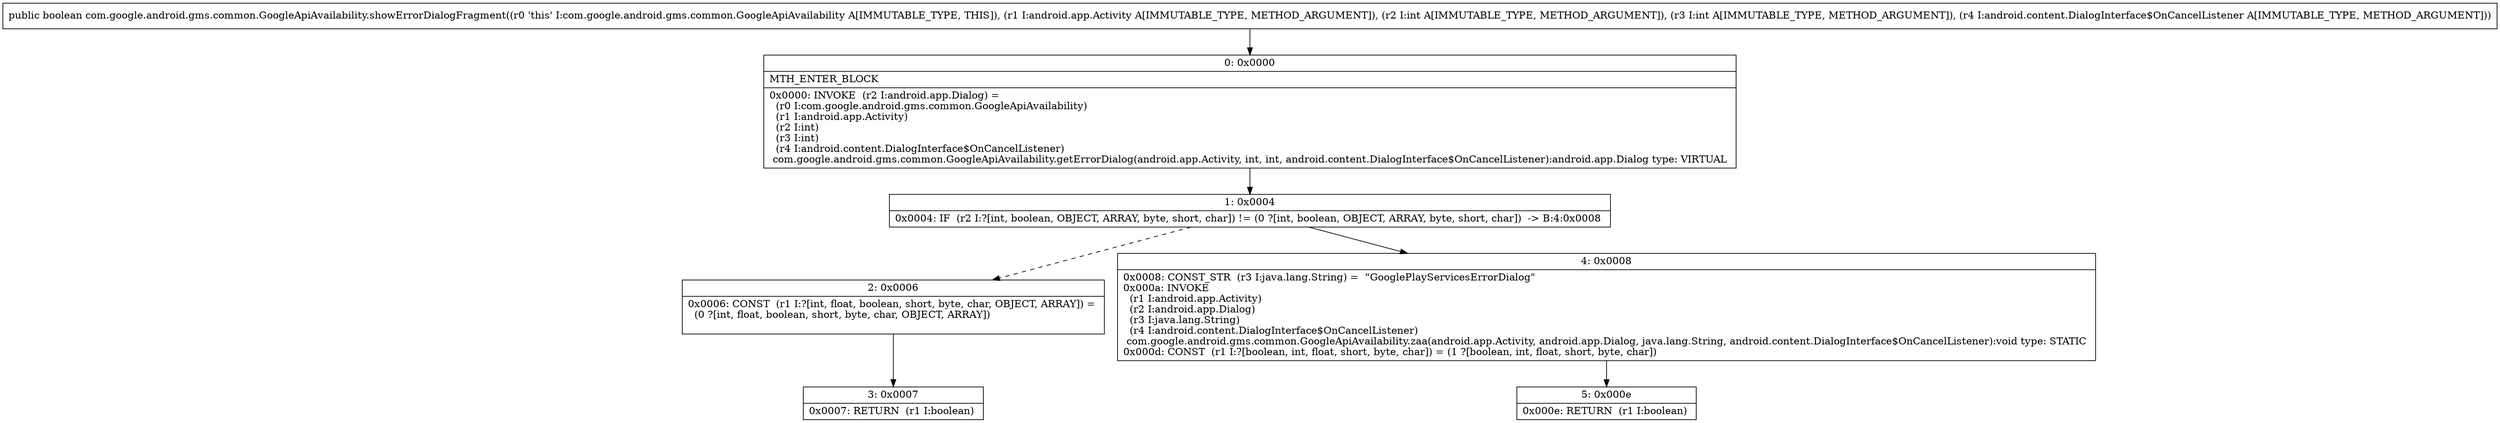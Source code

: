 digraph "CFG forcom.google.android.gms.common.GoogleApiAvailability.showErrorDialogFragment(Landroid\/app\/Activity;IILandroid\/content\/DialogInterface$OnCancelListener;)Z" {
Node_0 [shape=record,label="{0\:\ 0x0000|MTH_ENTER_BLOCK\l|0x0000: INVOKE  (r2 I:android.app.Dialog) = \l  (r0 I:com.google.android.gms.common.GoogleApiAvailability)\l  (r1 I:android.app.Activity)\l  (r2 I:int)\l  (r3 I:int)\l  (r4 I:android.content.DialogInterface$OnCancelListener)\l com.google.android.gms.common.GoogleApiAvailability.getErrorDialog(android.app.Activity, int, int, android.content.DialogInterface$OnCancelListener):android.app.Dialog type: VIRTUAL \l}"];
Node_1 [shape=record,label="{1\:\ 0x0004|0x0004: IF  (r2 I:?[int, boolean, OBJECT, ARRAY, byte, short, char]) != (0 ?[int, boolean, OBJECT, ARRAY, byte, short, char])  \-\> B:4:0x0008 \l}"];
Node_2 [shape=record,label="{2\:\ 0x0006|0x0006: CONST  (r1 I:?[int, float, boolean, short, byte, char, OBJECT, ARRAY]) = \l  (0 ?[int, float, boolean, short, byte, char, OBJECT, ARRAY])\l \l}"];
Node_3 [shape=record,label="{3\:\ 0x0007|0x0007: RETURN  (r1 I:boolean) \l}"];
Node_4 [shape=record,label="{4\:\ 0x0008|0x0008: CONST_STR  (r3 I:java.lang.String) =  \"GooglePlayServicesErrorDialog\" \l0x000a: INVOKE  \l  (r1 I:android.app.Activity)\l  (r2 I:android.app.Dialog)\l  (r3 I:java.lang.String)\l  (r4 I:android.content.DialogInterface$OnCancelListener)\l com.google.android.gms.common.GoogleApiAvailability.zaa(android.app.Activity, android.app.Dialog, java.lang.String, android.content.DialogInterface$OnCancelListener):void type: STATIC \l0x000d: CONST  (r1 I:?[boolean, int, float, short, byte, char]) = (1 ?[boolean, int, float, short, byte, char]) \l}"];
Node_5 [shape=record,label="{5\:\ 0x000e|0x000e: RETURN  (r1 I:boolean) \l}"];
MethodNode[shape=record,label="{public boolean com.google.android.gms.common.GoogleApiAvailability.showErrorDialogFragment((r0 'this' I:com.google.android.gms.common.GoogleApiAvailability A[IMMUTABLE_TYPE, THIS]), (r1 I:android.app.Activity A[IMMUTABLE_TYPE, METHOD_ARGUMENT]), (r2 I:int A[IMMUTABLE_TYPE, METHOD_ARGUMENT]), (r3 I:int A[IMMUTABLE_TYPE, METHOD_ARGUMENT]), (r4 I:android.content.DialogInterface$OnCancelListener A[IMMUTABLE_TYPE, METHOD_ARGUMENT])) }"];
MethodNode -> Node_0;
Node_0 -> Node_1;
Node_1 -> Node_2[style=dashed];
Node_1 -> Node_4;
Node_2 -> Node_3;
Node_4 -> Node_5;
}

